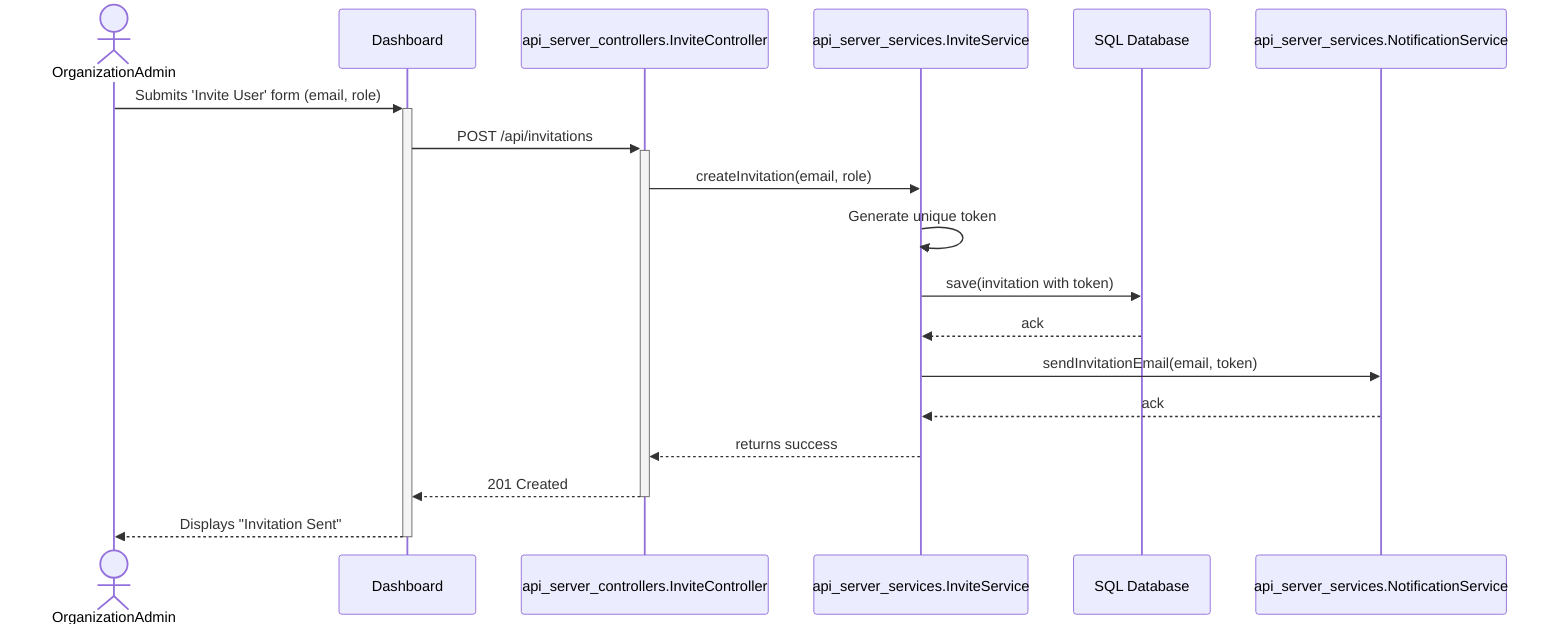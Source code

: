 sequenceDiagram
    actor OA as OrganizationAdmin
    participant UI as Dashboard
    participant InviteController as api_server_controllers.InviteController
    participant InviteService as api_server_services.InviteService
    participant InviteRepo as SQL Database
    participant NotificationService as api_server_services.NotificationService

    OA->>+UI: Submits 'Invite User' form (email, role)
    UI->>+InviteController: POST /api/invitations
    
    InviteController->>InviteService: createInvitation(email, role)
    InviteService->>InviteService: Generate unique token
    InviteService->>InviteRepo: save(invitation with token)
    InviteRepo-->>InviteService: ack
    InviteService->>NotificationService: sendInvitationEmail(email, token)
    NotificationService-->>InviteService: ack
    InviteService-->>InviteController: returns success
    
    InviteController-->>-UI: 201 Created
    UI-->>-OA: Displays "Invitation Sent"